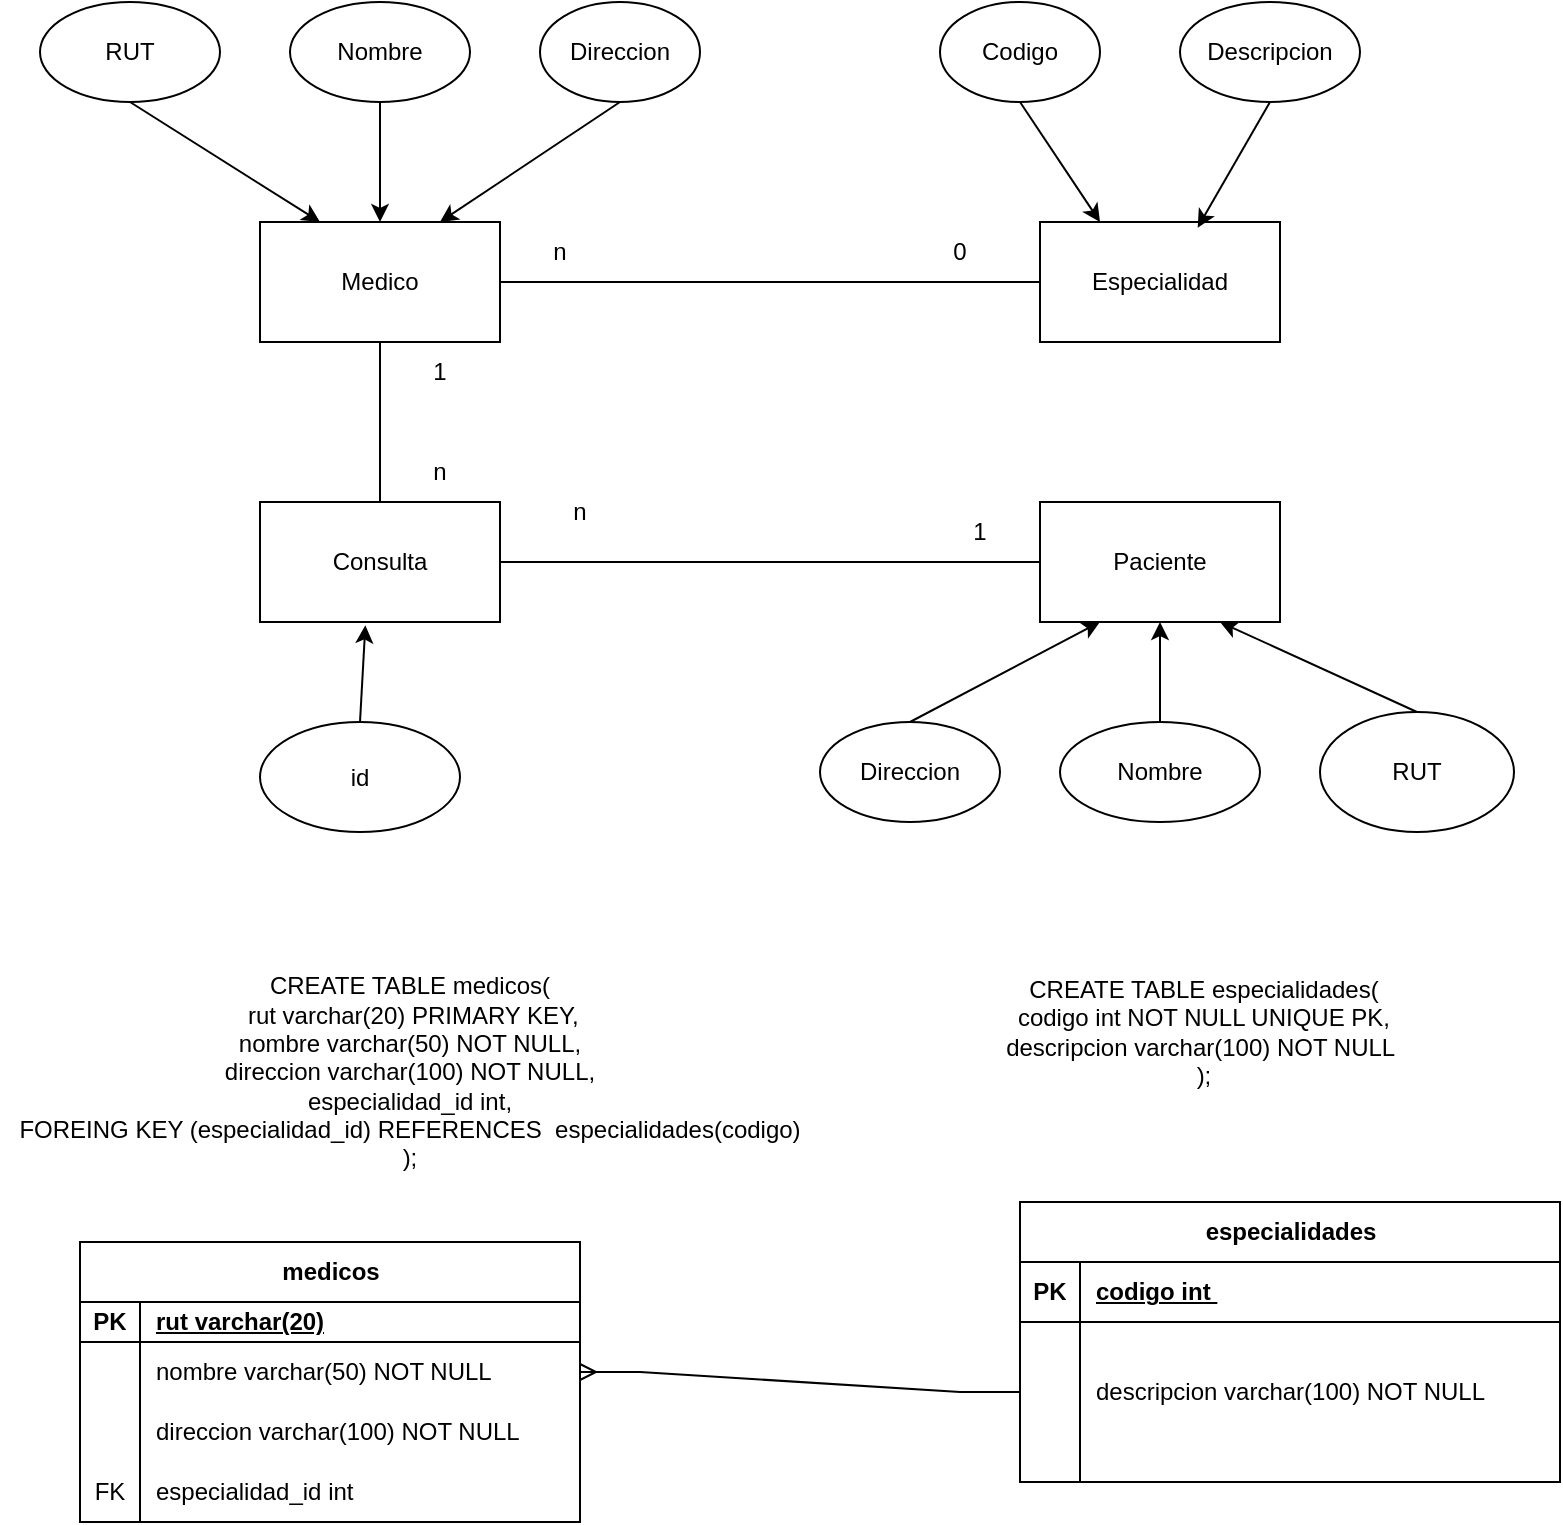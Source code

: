 <mxfile version="21.3.1" type="github">
  <diagram name="Página-1" id="7vgGfGOV7LmylQIQGNvo">
    <mxGraphModel dx="1720" dy="969" grid="1" gridSize="10" guides="1" tooltips="1" connect="1" arrows="1" fold="1" page="1" pageScale="1" pageWidth="827" pageHeight="1169" math="0" shadow="0">
      <root>
        <mxCell id="0" />
        <mxCell id="1" parent="0" />
        <mxCell id="6RJoifJvEFodyp5gJrRh-1" value="Medico" style="rounded=0;whiteSpace=wrap;html=1;" vertex="1" parent="1">
          <mxGeometry x="170" y="120" width="120" height="60" as="geometry" />
        </mxCell>
        <mxCell id="6RJoifJvEFodyp5gJrRh-2" value="Especialidad" style="rounded=0;whiteSpace=wrap;html=1;" vertex="1" parent="1">
          <mxGeometry x="560" y="120" width="120" height="60" as="geometry" />
        </mxCell>
        <mxCell id="6RJoifJvEFodyp5gJrRh-3" value="" style="endArrow=none;html=1;rounded=0;exitX=1;exitY=0.5;exitDx=0;exitDy=0;entryX=0;entryY=0.5;entryDx=0;entryDy=0;" edge="1" parent="1" source="6RJoifJvEFodyp5gJrRh-1" target="6RJoifJvEFodyp5gJrRh-2">
          <mxGeometry width="50" height="50" relative="1" as="geometry">
            <mxPoint x="390" y="400" as="sourcePoint" />
            <mxPoint x="440" y="350" as="targetPoint" />
          </mxGeometry>
        </mxCell>
        <mxCell id="6RJoifJvEFodyp5gJrRh-4" value="n" style="text;html=1;strokeColor=none;fillColor=none;align=center;verticalAlign=middle;whiteSpace=wrap;rounded=0;" vertex="1" parent="1">
          <mxGeometry x="290" y="120" width="60" height="30" as="geometry" />
        </mxCell>
        <mxCell id="6RJoifJvEFodyp5gJrRh-5" value="0" style="text;html=1;strokeColor=none;fillColor=none;align=center;verticalAlign=middle;whiteSpace=wrap;rounded=0;" vertex="1" parent="1">
          <mxGeometry x="490" y="120" width="60" height="30" as="geometry" />
        </mxCell>
        <mxCell id="6RJoifJvEFodyp5gJrRh-7" value="RUT" style="ellipse;whiteSpace=wrap;html=1;" vertex="1" parent="1">
          <mxGeometry x="60" y="10" width="90" height="50" as="geometry" />
        </mxCell>
        <mxCell id="6RJoifJvEFodyp5gJrRh-8" value="Nombre" style="ellipse;whiteSpace=wrap;html=1;" vertex="1" parent="1">
          <mxGeometry x="185" y="10" width="90" height="50" as="geometry" />
        </mxCell>
        <mxCell id="6RJoifJvEFodyp5gJrRh-9" value="Direccion" style="ellipse;whiteSpace=wrap;html=1;" vertex="1" parent="1">
          <mxGeometry x="310" y="10" width="80" height="50" as="geometry" />
        </mxCell>
        <mxCell id="6RJoifJvEFodyp5gJrRh-10" value="" style="endArrow=classic;html=1;rounded=0;exitX=0.5;exitY=1;exitDx=0;exitDy=0;entryX=0.25;entryY=0;entryDx=0;entryDy=0;" edge="1" parent="1" source="6RJoifJvEFodyp5gJrRh-7" target="6RJoifJvEFodyp5gJrRh-1">
          <mxGeometry width="50" height="50" relative="1" as="geometry">
            <mxPoint x="390" y="290" as="sourcePoint" />
            <mxPoint x="440" y="240" as="targetPoint" />
          </mxGeometry>
        </mxCell>
        <mxCell id="6RJoifJvEFodyp5gJrRh-11" value="" style="endArrow=classic;html=1;rounded=0;exitX=0.5;exitY=1;exitDx=0;exitDy=0;entryX=0.5;entryY=0;entryDx=0;entryDy=0;" edge="1" parent="1" source="6RJoifJvEFodyp5gJrRh-8" target="6RJoifJvEFodyp5gJrRh-1">
          <mxGeometry width="50" height="50" relative="1" as="geometry">
            <mxPoint x="390" y="290" as="sourcePoint" />
            <mxPoint x="440" y="240" as="targetPoint" />
          </mxGeometry>
        </mxCell>
        <mxCell id="6RJoifJvEFodyp5gJrRh-12" value="" style="endArrow=classic;html=1;rounded=0;exitX=0.5;exitY=1;exitDx=0;exitDy=0;entryX=0.75;entryY=0;entryDx=0;entryDy=0;" edge="1" parent="1" source="6RJoifJvEFodyp5gJrRh-9" target="6RJoifJvEFodyp5gJrRh-1">
          <mxGeometry width="50" height="50" relative="1" as="geometry">
            <mxPoint x="390" y="290" as="sourcePoint" />
            <mxPoint x="440" y="240" as="targetPoint" />
          </mxGeometry>
        </mxCell>
        <mxCell id="6RJoifJvEFodyp5gJrRh-13" value="Codigo" style="ellipse;whiteSpace=wrap;html=1;" vertex="1" parent="1">
          <mxGeometry x="510" y="10" width="80" height="50" as="geometry" />
        </mxCell>
        <mxCell id="6RJoifJvEFodyp5gJrRh-14" value="Descripcion" style="ellipse;whiteSpace=wrap;html=1;" vertex="1" parent="1">
          <mxGeometry x="630" y="10" width="90" height="50" as="geometry" />
        </mxCell>
        <mxCell id="6RJoifJvEFodyp5gJrRh-15" value="" style="endArrow=classic;html=1;rounded=0;exitX=0.5;exitY=1;exitDx=0;exitDy=0;entryX=0.25;entryY=0;entryDx=0;entryDy=0;" edge="1" parent="1" source="6RJoifJvEFodyp5gJrRh-13" target="6RJoifJvEFodyp5gJrRh-2">
          <mxGeometry width="50" height="50" relative="1" as="geometry">
            <mxPoint x="390" y="290" as="sourcePoint" />
            <mxPoint x="440" y="240" as="targetPoint" />
          </mxGeometry>
        </mxCell>
        <mxCell id="6RJoifJvEFodyp5gJrRh-16" value="" style="endArrow=classic;html=1;rounded=0;exitX=0.5;exitY=1;exitDx=0;exitDy=0;entryX=0.657;entryY=0.047;entryDx=0;entryDy=0;entryPerimeter=0;" edge="1" parent="1" source="6RJoifJvEFodyp5gJrRh-14" target="6RJoifJvEFodyp5gJrRh-2">
          <mxGeometry width="50" height="50" relative="1" as="geometry">
            <mxPoint x="390" y="290" as="sourcePoint" />
            <mxPoint x="440" y="240" as="targetPoint" />
          </mxGeometry>
        </mxCell>
        <mxCell id="6RJoifJvEFodyp5gJrRh-17" value="medicos" style="shape=table;startSize=30;container=1;collapsible=1;childLayout=tableLayout;fixedRows=1;rowLines=0;fontStyle=1;align=center;resizeLast=1;html=1;" vertex="1" parent="1">
          <mxGeometry x="80" y="630" width="250" height="140" as="geometry" />
        </mxCell>
        <mxCell id="6RJoifJvEFodyp5gJrRh-18" value="" style="shape=tableRow;horizontal=0;startSize=0;swimlaneHead=0;swimlaneBody=0;fillColor=none;collapsible=0;dropTarget=0;points=[[0,0.5],[1,0.5]];portConstraint=eastwest;top=0;left=0;right=0;bottom=1;" vertex="1" parent="6RJoifJvEFodyp5gJrRh-17">
          <mxGeometry y="30" width="250" height="20" as="geometry" />
        </mxCell>
        <mxCell id="6RJoifJvEFodyp5gJrRh-19" value="PK" style="shape=partialRectangle;connectable=0;fillColor=none;top=0;left=0;bottom=0;right=0;fontStyle=1;overflow=hidden;whiteSpace=wrap;html=1;" vertex="1" parent="6RJoifJvEFodyp5gJrRh-18">
          <mxGeometry width="30" height="20" as="geometry">
            <mxRectangle width="30" height="20" as="alternateBounds" />
          </mxGeometry>
        </mxCell>
        <mxCell id="6RJoifJvEFodyp5gJrRh-20" value="rut varchar(20)" style="shape=partialRectangle;connectable=0;fillColor=none;top=0;left=0;bottom=0;right=0;align=left;spacingLeft=6;fontStyle=5;overflow=hidden;whiteSpace=wrap;html=1;" vertex="1" parent="6RJoifJvEFodyp5gJrRh-18">
          <mxGeometry x="30" width="220" height="20" as="geometry">
            <mxRectangle width="220" height="20" as="alternateBounds" />
          </mxGeometry>
        </mxCell>
        <mxCell id="6RJoifJvEFodyp5gJrRh-21" value="" style="shape=tableRow;horizontal=0;startSize=0;swimlaneHead=0;swimlaneBody=0;fillColor=none;collapsible=0;dropTarget=0;points=[[0,0.5],[1,0.5]];portConstraint=eastwest;top=0;left=0;right=0;bottom=0;" vertex="1" parent="6RJoifJvEFodyp5gJrRh-17">
          <mxGeometry y="50" width="250" height="30" as="geometry" />
        </mxCell>
        <mxCell id="6RJoifJvEFodyp5gJrRh-22" value="" style="shape=partialRectangle;connectable=0;fillColor=none;top=0;left=0;bottom=0;right=0;editable=1;overflow=hidden;whiteSpace=wrap;html=1;" vertex="1" parent="6RJoifJvEFodyp5gJrRh-21">
          <mxGeometry width="30" height="30" as="geometry">
            <mxRectangle width="30" height="30" as="alternateBounds" />
          </mxGeometry>
        </mxCell>
        <mxCell id="6RJoifJvEFodyp5gJrRh-23" value="nombre varchar(50) NOT NULL" style="shape=partialRectangle;connectable=0;fillColor=none;top=0;left=0;bottom=0;right=0;align=left;spacingLeft=6;overflow=hidden;whiteSpace=wrap;html=1;" vertex="1" parent="6RJoifJvEFodyp5gJrRh-21">
          <mxGeometry x="30" width="220" height="30" as="geometry">
            <mxRectangle width="220" height="30" as="alternateBounds" />
          </mxGeometry>
        </mxCell>
        <mxCell id="6RJoifJvEFodyp5gJrRh-24" value="" style="shape=tableRow;horizontal=0;startSize=0;swimlaneHead=0;swimlaneBody=0;fillColor=none;collapsible=0;dropTarget=0;points=[[0,0.5],[1,0.5]];portConstraint=eastwest;top=0;left=0;right=0;bottom=0;" vertex="1" parent="6RJoifJvEFodyp5gJrRh-17">
          <mxGeometry y="80" width="250" height="30" as="geometry" />
        </mxCell>
        <mxCell id="6RJoifJvEFodyp5gJrRh-25" value="" style="shape=partialRectangle;connectable=0;fillColor=none;top=0;left=0;bottom=0;right=0;editable=1;overflow=hidden;whiteSpace=wrap;html=1;" vertex="1" parent="6RJoifJvEFodyp5gJrRh-24">
          <mxGeometry width="30" height="30" as="geometry">
            <mxRectangle width="30" height="30" as="alternateBounds" />
          </mxGeometry>
        </mxCell>
        <mxCell id="6RJoifJvEFodyp5gJrRh-26" value="direccion varchar(100) NOT NULL" style="shape=partialRectangle;connectable=0;fillColor=none;top=0;left=0;bottom=0;right=0;align=left;spacingLeft=6;overflow=hidden;whiteSpace=wrap;html=1;" vertex="1" parent="6RJoifJvEFodyp5gJrRh-24">
          <mxGeometry x="30" width="220" height="30" as="geometry">
            <mxRectangle width="220" height="30" as="alternateBounds" />
          </mxGeometry>
        </mxCell>
        <mxCell id="6RJoifJvEFodyp5gJrRh-27" value="" style="shape=tableRow;horizontal=0;startSize=0;swimlaneHead=0;swimlaneBody=0;fillColor=none;collapsible=0;dropTarget=0;points=[[0,0.5],[1,0.5]];portConstraint=eastwest;top=0;left=0;right=0;bottom=0;" vertex="1" parent="6RJoifJvEFodyp5gJrRh-17">
          <mxGeometry y="110" width="250" height="30" as="geometry" />
        </mxCell>
        <mxCell id="6RJoifJvEFodyp5gJrRh-28" value="FK" style="shape=partialRectangle;connectable=0;fillColor=none;top=0;left=0;bottom=0;right=0;editable=1;overflow=hidden;whiteSpace=wrap;html=1;" vertex="1" parent="6RJoifJvEFodyp5gJrRh-27">
          <mxGeometry width="30" height="30" as="geometry">
            <mxRectangle width="30" height="30" as="alternateBounds" />
          </mxGeometry>
        </mxCell>
        <mxCell id="6RJoifJvEFodyp5gJrRh-29" value="especialidad_id int&amp;nbsp;" style="shape=partialRectangle;connectable=0;fillColor=none;top=0;left=0;bottom=0;right=0;align=left;spacingLeft=6;overflow=hidden;whiteSpace=wrap;html=1;" vertex="1" parent="6RJoifJvEFodyp5gJrRh-27">
          <mxGeometry x="30" width="220" height="30" as="geometry">
            <mxRectangle width="220" height="30" as="alternateBounds" />
          </mxGeometry>
        </mxCell>
        <mxCell id="6RJoifJvEFodyp5gJrRh-30" value="especialidades" style="shape=table;startSize=30;container=1;collapsible=1;childLayout=tableLayout;fixedRows=1;rowLines=0;fontStyle=1;align=center;resizeLast=1;html=1;" vertex="1" parent="1">
          <mxGeometry x="550" y="610" width="270" height="140" as="geometry" />
        </mxCell>
        <mxCell id="6RJoifJvEFodyp5gJrRh-31" value="" style="shape=tableRow;horizontal=0;startSize=0;swimlaneHead=0;swimlaneBody=0;fillColor=none;collapsible=0;dropTarget=0;points=[[0,0.5],[1,0.5]];portConstraint=eastwest;top=0;left=0;right=0;bottom=1;" vertex="1" parent="6RJoifJvEFodyp5gJrRh-30">
          <mxGeometry y="30" width="270" height="30" as="geometry" />
        </mxCell>
        <mxCell id="6RJoifJvEFodyp5gJrRh-32" value="PK" style="shape=partialRectangle;connectable=0;fillColor=none;top=0;left=0;bottom=0;right=0;fontStyle=1;overflow=hidden;whiteSpace=wrap;html=1;" vertex="1" parent="6RJoifJvEFodyp5gJrRh-31">
          <mxGeometry width="30" height="30" as="geometry">
            <mxRectangle width="30" height="30" as="alternateBounds" />
          </mxGeometry>
        </mxCell>
        <mxCell id="6RJoifJvEFodyp5gJrRh-33" value="codigo int&amp;nbsp;" style="shape=partialRectangle;connectable=0;fillColor=none;top=0;left=0;bottom=0;right=0;align=left;spacingLeft=6;fontStyle=5;overflow=hidden;whiteSpace=wrap;html=1;" vertex="1" parent="6RJoifJvEFodyp5gJrRh-31">
          <mxGeometry x="30" width="240" height="30" as="geometry">
            <mxRectangle width="240" height="30" as="alternateBounds" />
          </mxGeometry>
        </mxCell>
        <mxCell id="6RJoifJvEFodyp5gJrRh-40" value="" style="shape=tableRow;horizontal=0;startSize=0;swimlaneHead=0;swimlaneBody=0;fillColor=none;collapsible=0;dropTarget=0;points=[[0,0.5],[1,0.5]];portConstraint=eastwest;top=0;left=0;right=0;bottom=0;" vertex="1" parent="6RJoifJvEFodyp5gJrRh-30">
          <mxGeometry y="60" width="270" height="20" as="geometry" />
        </mxCell>
        <mxCell id="6RJoifJvEFodyp5gJrRh-41" value="" style="shape=partialRectangle;connectable=0;fillColor=none;top=0;left=0;bottom=0;right=0;editable=1;overflow=hidden;whiteSpace=wrap;html=1;" vertex="1" parent="6RJoifJvEFodyp5gJrRh-40">
          <mxGeometry width="30" height="20" as="geometry">
            <mxRectangle width="30" height="20" as="alternateBounds" />
          </mxGeometry>
        </mxCell>
        <mxCell id="6RJoifJvEFodyp5gJrRh-42" value="" style="shape=partialRectangle;connectable=0;fillColor=none;top=0;left=0;bottom=0;right=0;align=left;spacingLeft=6;overflow=hidden;whiteSpace=wrap;html=1;" vertex="1" parent="6RJoifJvEFodyp5gJrRh-40">
          <mxGeometry x="30" width="240" height="20" as="geometry">
            <mxRectangle width="240" height="20" as="alternateBounds" />
          </mxGeometry>
        </mxCell>
        <mxCell id="6RJoifJvEFodyp5gJrRh-34" value="" style="shape=tableRow;horizontal=0;startSize=0;swimlaneHead=0;swimlaneBody=0;fillColor=none;collapsible=0;dropTarget=0;points=[[0,0.5],[1,0.5]];portConstraint=eastwest;top=0;left=0;right=0;bottom=0;" vertex="1" parent="6RJoifJvEFodyp5gJrRh-30">
          <mxGeometry y="80" width="270" height="30" as="geometry" />
        </mxCell>
        <mxCell id="6RJoifJvEFodyp5gJrRh-35" value="" style="shape=partialRectangle;connectable=0;fillColor=none;top=0;left=0;bottom=0;right=0;editable=1;overflow=hidden;whiteSpace=wrap;html=1;" vertex="1" parent="6RJoifJvEFodyp5gJrRh-34">
          <mxGeometry width="30" height="30" as="geometry">
            <mxRectangle width="30" height="30" as="alternateBounds" />
          </mxGeometry>
        </mxCell>
        <mxCell id="6RJoifJvEFodyp5gJrRh-36" value="descripcion varchar(100) NOT NULL" style="shape=partialRectangle;connectable=0;fillColor=none;top=0;left=0;bottom=0;right=0;align=left;spacingLeft=6;overflow=hidden;whiteSpace=wrap;html=1;" vertex="1" parent="6RJoifJvEFodyp5gJrRh-34">
          <mxGeometry x="30" width="240" height="30" as="geometry">
            <mxRectangle width="240" height="30" as="alternateBounds" />
          </mxGeometry>
        </mxCell>
        <mxCell id="6RJoifJvEFodyp5gJrRh-37" value="" style="shape=tableRow;horizontal=0;startSize=0;swimlaneHead=0;swimlaneBody=0;fillColor=none;collapsible=0;dropTarget=0;points=[[0,0.5],[1,0.5]];portConstraint=eastwest;top=0;left=0;right=0;bottom=0;" vertex="1" parent="6RJoifJvEFodyp5gJrRh-30">
          <mxGeometry y="110" width="270" height="30" as="geometry" />
        </mxCell>
        <mxCell id="6RJoifJvEFodyp5gJrRh-38" value="" style="shape=partialRectangle;connectable=0;fillColor=none;top=0;left=0;bottom=0;right=0;editable=1;overflow=hidden;whiteSpace=wrap;html=1;" vertex="1" parent="6RJoifJvEFodyp5gJrRh-37">
          <mxGeometry width="30" height="30" as="geometry">
            <mxRectangle width="30" height="30" as="alternateBounds" />
          </mxGeometry>
        </mxCell>
        <mxCell id="6RJoifJvEFodyp5gJrRh-39" value="" style="shape=partialRectangle;connectable=0;fillColor=none;top=0;left=0;bottom=0;right=0;align=left;spacingLeft=6;overflow=hidden;whiteSpace=wrap;html=1;" vertex="1" parent="6RJoifJvEFodyp5gJrRh-37">
          <mxGeometry x="30" width="240" height="30" as="geometry">
            <mxRectangle width="240" height="30" as="alternateBounds" />
          </mxGeometry>
        </mxCell>
        <mxCell id="6RJoifJvEFodyp5gJrRh-45" value="" style="edgeStyle=entityRelationEdgeStyle;fontSize=12;html=1;endArrow=ERmany;rounded=0;exitX=0;exitY=0.5;exitDx=0;exitDy=0;entryX=1;entryY=0.5;entryDx=0;entryDy=0;" edge="1" parent="1" source="6RJoifJvEFodyp5gJrRh-34" target="6RJoifJvEFodyp5gJrRh-21">
          <mxGeometry width="100" height="100" relative="1" as="geometry">
            <mxPoint x="380" y="840" as="sourcePoint" />
            <mxPoint x="450" y="980" as="targetPoint" />
          </mxGeometry>
        </mxCell>
        <mxCell id="6RJoifJvEFodyp5gJrRh-46" value="CREATE TABLE medicos(&lt;br&gt;&lt;span style=&quot;white-space: pre;&quot;&gt; &lt;/span&gt;rut varchar(20) PRIMARY KEY,&lt;br&gt;nombre varchar(50) NOT NULL,&lt;br&gt;direccion varchar(100) NOT NULL,&lt;br&gt;especialidad_id int,&lt;br&gt;FOREING KEY (especialidad_id) REFERENCES&amp;nbsp; especialidades(codigo)&lt;br&gt;);" style="text;html=1;strokeColor=none;fillColor=none;align=center;verticalAlign=middle;whiteSpace=wrap;rounded=0;" vertex="1" parent="1">
          <mxGeometry x="40" y="470" width="410" height="150" as="geometry" />
        </mxCell>
        <mxCell id="6RJoifJvEFodyp5gJrRh-47" value="CREATE TABLE especialidades(&lt;br&gt;codigo int NOT NULL UNIQUE PK,&lt;br&gt;descripcion varchar(100) NOT NULL&amp;nbsp;&lt;br&gt;);" style="text;html=1;strokeColor=none;fillColor=none;align=center;verticalAlign=middle;whiteSpace=wrap;rounded=0;" vertex="1" parent="1">
          <mxGeometry x="487" y="500" width="310" height="50" as="geometry" />
        </mxCell>
        <mxCell id="6RJoifJvEFodyp5gJrRh-48" value="Consulta" style="rounded=0;whiteSpace=wrap;html=1;" vertex="1" parent="1">
          <mxGeometry x="170" y="260" width="120" height="60" as="geometry" />
        </mxCell>
        <mxCell id="6RJoifJvEFodyp5gJrRh-49" value="Paciente" style="rounded=0;whiteSpace=wrap;html=1;" vertex="1" parent="1">
          <mxGeometry x="560" y="260" width="120" height="60" as="geometry" />
        </mxCell>
        <mxCell id="6RJoifJvEFodyp5gJrRh-50" value="" style="endArrow=none;html=1;rounded=0;entryX=0.5;entryY=1;entryDx=0;entryDy=0;exitX=0.5;exitY=0;exitDx=0;exitDy=0;" edge="1" parent="1" source="6RJoifJvEFodyp5gJrRh-48" target="6RJoifJvEFodyp5gJrRh-1">
          <mxGeometry width="50" height="50" relative="1" as="geometry">
            <mxPoint x="380" y="510" as="sourcePoint" />
            <mxPoint x="430" y="460" as="targetPoint" />
          </mxGeometry>
        </mxCell>
        <mxCell id="6RJoifJvEFodyp5gJrRh-51" value="" style="endArrow=none;html=1;rounded=0;entryX=0;entryY=0.5;entryDx=0;entryDy=0;exitX=1;exitY=0.5;exitDx=0;exitDy=0;" edge="1" parent="1" source="6RJoifJvEFodyp5gJrRh-48" target="6RJoifJvEFodyp5gJrRh-49">
          <mxGeometry width="50" height="50" relative="1" as="geometry">
            <mxPoint x="380" y="510" as="sourcePoint" />
            <mxPoint x="430" y="460" as="targetPoint" />
          </mxGeometry>
        </mxCell>
        <mxCell id="6RJoifJvEFodyp5gJrRh-52" value="n" style="text;html=1;strokeColor=none;fillColor=none;align=center;verticalAlign=middle;whiteSpace=wrap;rounded=0;" vertex="1" parent="1">
          <mxGeometry x="300" y="250" width="60" height="30" as="geometry" />
        </mxCell>
        <mxCell id="6RJoifJvEFodyp5gJrRh-54" value="n" style="text;html=1;strokeColor=none;fillColor=none;align=center;verticalAlign=middle;whiteSpace=wrap;rounded=0;" vertex="1" parent="1">
          <mxGeometry x="230" y="230" width="60" height="30" as="geometry" />
        </mxCell>
        <mxCell id="6RJoifJvEFodyp5gJrRh-55" value="1" style="text;html=1;strokeColor=none;fillColor=none;align=center;verticalAlign=middle;whiteSpace=wrap;rounded=0;" vertex="1" parent="1">
          <mxGeometry x="500" y="260" width="60" height="30" as="geometry" />
        </mxCell>
        <mxCell id="6RJoifJvEFodyp5gJrRh-56" value="1" style="text;html=1;strokeColor=none;fillColor=none;align=center;verticalAlign=middle;whiteSpace=wrap;rounded=0;" vertex="1" parent="1">
          <mxGeometry x="230" y="180" width="60" height="30" as="geometry" />
        </mxCell>
        <mxCell id="6RJoifJvEFodyp5gJrRh-58" value="Nombre" style="ellipse;whiteSpace=wrap;html=1;" vertex="1" parent="1">
          <mxGeometry x="570" y="370" width="100" height="50" as="geometry" />
        </mxCell>
        <mxCell id="6RJoifJvEFodyp5gJrRh-59" value="Direccion" style="ellipse;whiteSpace=wrap;html=1;" vertex="1" parent="1">
          <mxGeometry x="450" y="370" width="90" height="50" as="geometry" />
        </mxCell>
        <mxCell id="6RJoifJvEFodyp5gJrRh-60" value="RUT" style="ellipse;whiteSpace=wrap;html=1;" vertex="1" parent="1">
          <mxGeometry x="700" y="365" width="97" height="60" as="geometry" />
        </mxCell>
        <mxCell id="6RJoifJvEFodyp5gJrRh-61" value="" style="endArrow=classic;html=1;rounded=0;exitX=0.5;exitY=0;exitDx=0;exitDy=0;entryX=0.25;entryY=1;entryDx=0;entryDy=0;" edge="1" parent="1" source="6RJoifJvEFodyp5gJrRh-59" target="6RJoifJvEFodyp5gJrRh-49">
          <mxGeometry width="50" height="50" relative="1" as="geometry">
            <mxPoint x="380" y="200" as="sourcePoint" />
            <mxPoint x="430" y="150" as="targetPoint" />
          </mxGeometry>
        </mxCell>
        <mxCell id="6RJoifJvEFodyp5gJrRh-62" value="" style="endArrow=classic;html=1;rounded=0;entryX=0.5;entryY=1;entryDx=0;entryDy=0;exitX=0.5;exitY=0;exitDx=0;exitDy=0;" edge="1" parent="1" source="6RJoifJvEFodyp5gJrRh-58" target="6RJoifJvEFodyp5gJrRh-49">
          <mxGeometry width="50" height="50" relative="1" as="geometry">
            <mxPoint x="380" y="200" as="sourcePoint" />
            <mxPoint x="430" y="150" as="targetPoint" />
          </mxGeometry>
        </mxCell>
        <mxCell id="6RJoifJvEFodyp5gJrRh-63" value="" style="endArrow=classic;html=1;rounded=0;entryX=0.75;entryY=1;entryDx=0;entryDy=0;exitX=0.5;exitY=0;exitDx=0;exitDy=0;" edge="1" parent="1" source="6RJoifJvEFodyp5gJrRh-60" target="6RJoifJvEFodyp5gJrRh-49">
          <mxGeometry width="50" height="50" relative="1" as="geometry">
            <mxPoint x="380" y="200" as="sourcePoint" />
            <mxPoint x="430" y="150" as="targetPoint" />
          </mxGeometry>
        </mxCell>
        <mxCell id="6RJoifJvEFodyp5gJrRh-64" value="id" style="ellipse;whiteSpace=wrap;html=1;" vertex="1" parent="1">
          <mxGeometry x="170" y="370" width="100" height="55" as="geometry" />
        </mxCell>
        <mxCell id="6RJoifJvEFodyp5gJrRh-65" value="" style="endArrow=classic;html=1;rounded=0;exitX=0.5;exitY=0;exitDx=0;exitDy=0;entryX=0.439;entryY=1.028;entryDx=0;entryDy=0;entryPerimeter=0;" edge="1" parent="1" source="6RJoifJvEFodyp5gJrRh-64" target="6RJoifJvEFodyp5gJrRh-48">
          <mxGeometry width="50" height="50" relative="1" as="geometry">
            <mxPoint x="380" y="200" as="sourcePoint" />
            <mxPoint x="430" y="150" as="targetPoint" />
          </mxGeometry>
        </mxCell>
      </root>
    </mxGraphModel>
  </diagram>
</mxfile>
